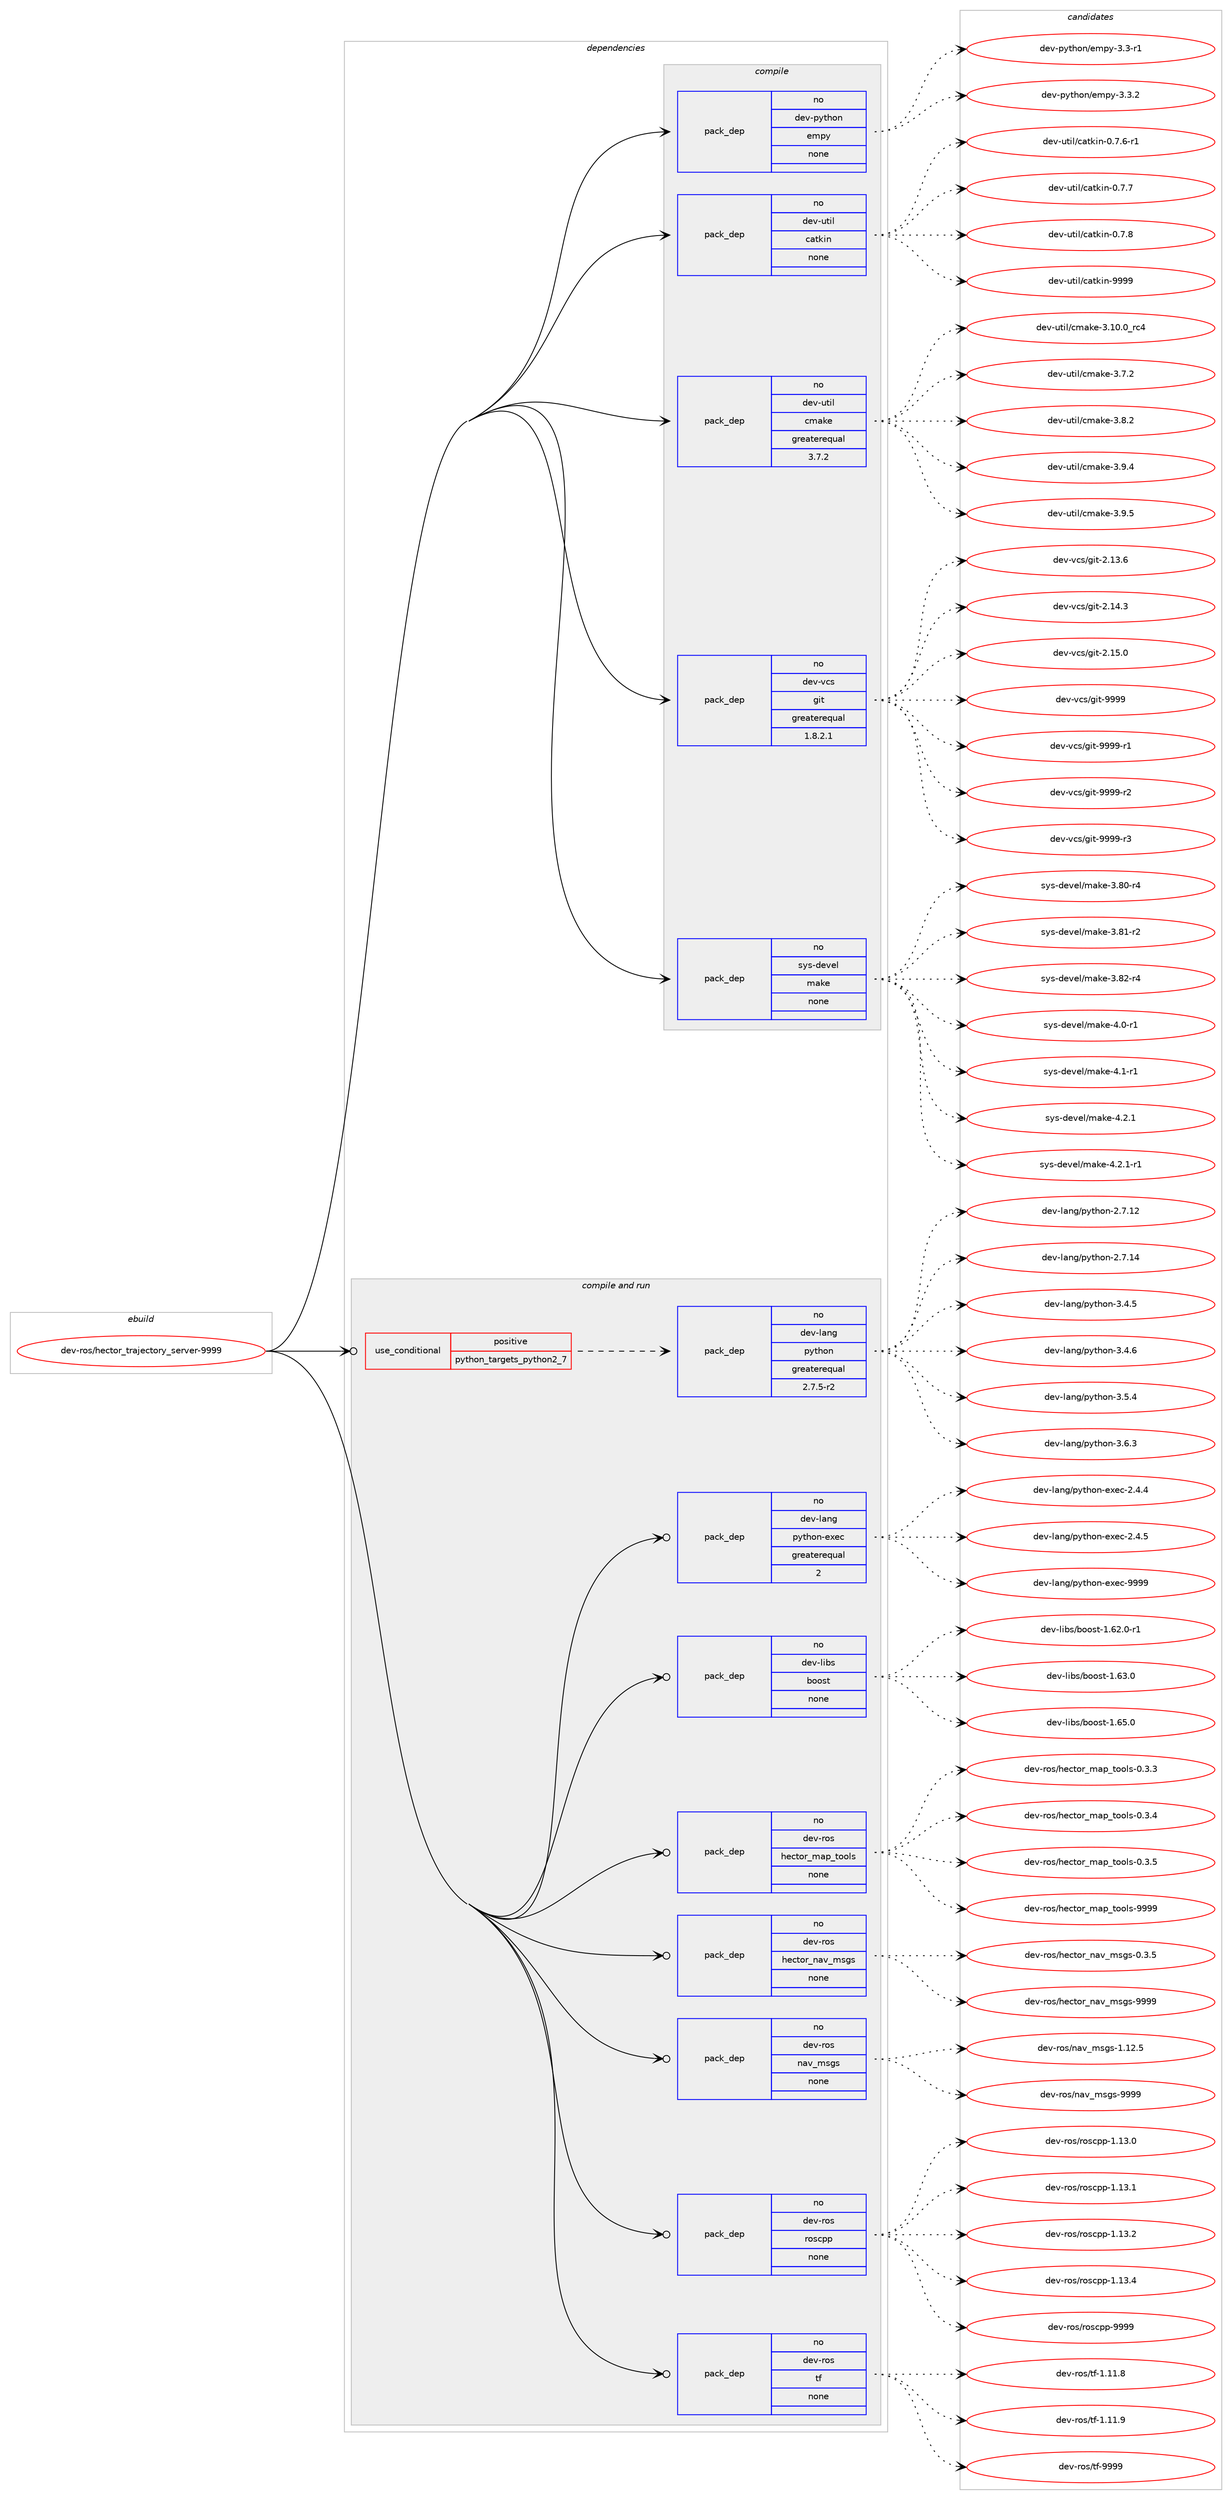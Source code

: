 digraph prolog {

# *************
# Graph options
# *************

newrank=true;
concentrate=true;
compound=true;
graph [rankdir=LR,fontname=Helvetica,fontsize=10,ranksep=1.5];#, ranksep=2.5, nodesep=0.2];
edge  [arrowhead=vee];
node  [fontname=Helvetica,fontsize=10];

# **********
# The ebuild
# **********

subgraph cluster_leftcol {
color=gray;
rank=same;
label=<<i>ebuild</i>>;
id [label="dev-ros/hector_trajectory_server-9999", color=red, width=4, href="../dev-ros/hector_trajectory_server-9999.svg"];
}

# ****************
# The dependencies
# ****************

subgraph cluster_midcol {
color=gray;
label=<<i>dependencies</i>>;
subgraph cluster_compile {
fillcolor="#eeeeee";
style=filled;
label=<<i>compile</i>>;
subgraph pack152927 {
dependency202401 [label=<<TABLE BORDER="0" CELLBORDER="1" CELLSPACING="0" CELLPADDING="4" WIDTH="220"><TR><TD ROWSPAN="6" CELLPADDING="30">pack_dep</TD></TR><TR><TD WIDTH="110">no</TD></TR><TR><TD>dev-python</TD></TR><TR><TD>empy</TD></TR><TR><TD>none</TD></TR><TR><TD></TD></TR></TABLE>>, shape=none, color=blue];
}
id:e -> dependency202401:w [weight=20,style="solid",arrowhead="vee"];
subgraph pack152928 {
dependency202402 [label=<<TABLE BORDER="0" CELLBORDER="1" CELLSPACING="0" CELLPADDING="4" WIDTH="220"><TR><TD ROWSPAN="6" CELLPADDING="30">pack_dep</TD></TR><TR><TD WIDTH="110">no</TD></TR><TR><TD>dev-util</TD></TR><TR><TD>catkin</TD></TR><TR><TD>none</TD></TR><TR><TD></TD></TR></TABLE>>, shape=none, color=blue];
}
id:e -> dependency202402:w [weight=20,style="solid",arrowhead="vee"];
subgraph pack152929 {
dependency202403 [label=<<TABLE BORDER="0" CELLBORDER="1" CELLSPACING="0" CELLPADDING="4" WIDTH="220"><TR><TD ROWSPAN="6" CELLPADDING="30">pack_dep</TD></TR><TR><TD WIDTH="110">no</TD></TR><TR><TD>dev-util</TD></TR><TR><TD>cmake</TD></TR><TR><TD>greaterequal</TD></TR><TR><TD>3.7.2</TD></TR></TABLE>>, shape=none, color=blue];
}
id:e -> dependency202403:w [weight=20,style="solid",arrowhead="vee"];
subgraph pack152930 {
dependency202404 [label=<<TABLE BORDER="0" CELLBORDER="1" CELLSPACING="0" CELLPADDING="4" WIDTH="220"><TR><TD ROWSPAN="6" CELLPADDING="30">pack_dep</TD></TR><TR><TD WIDTH="110">no</TD></TR><TR><TD>dev-vcs</TD></TR><TR><TD>git</TD></TR><TR><TD>greaterequal</TD></TR><TR><TD>1.8.2.1</TD></TR></TABLE>>, shape=none, color=blue];
}
id:e -> dependency202404:w [weight=20,style="solid",arrowhead="vee"];
subgraph pack152931 {
dependency202405 [label=<<TABLE BORDER="0" CELLBORDER="1" CELLSPACING="0" CELLPADDING="4" WIDTH="220"><TR><TD ROWSPAN="6" CELLPADDING="30">pack_dep</TD></TR><TR><TD WIDTH="110">no</TD></TR><TR><TD>sys-devel</TD></TR><TR><TD>make</TD></TR><TR><TD>none</TD></TR><TR><TD></TD></TR></TABLE>>, shape=none, color=blue];
}
id:e -> dependency202405:w [weight=20,style="solid",arrowhead="vee"];
}
subgraph cluster_compileandrun {
fillcolor="#eeeeee";
style=filled;
label=<<i>compile and run</i>>;
subgraph cond45487 {
dependency202406 [label=<<TABLE BORDER="0" CELLBORDER="1" CELLSPACING="0" CELLPADDING="4"><TR><TD ROWSPAN="3" CELLPADDING="10">use_conditional</TD></TR><TR><TD>positive</TD></TR><TR><TD>python_targets_python2_7</TD></TR></TABLE>>, shape=none, color=red];
subgraph pack152932 {
dependency202407 [label=<<TABLE BORDER="0" CELLBORDER="1" CELLSPACING="0" CELLPADDING="4" WIDTH="220"><TR><TD ROWSPAN="6" CELLPADDING="30">pack_dep</TD></TR><TR><TD WIDTH="110">no</TD></TR><TR><TD>dev-lang</TD></TR><TR><TD>python</TD></TR><TR><TD>greaterequal</TD></TR><TR><TD>2.7.5-r2</TD></TR></TABLE>>, shape=none, color=blue];
}
dependency202406:e -> dependency202407:w [weight=20,style="dashed",arrowhead="vee"];
}
id:e -> dependency202406:w [weight=20,style="solid",arrowhead="odotvee"];
subgraph pack152933 {
dependency202408 [label=<<TABLE BORDER="0" CELLBORDER="1" CELLSPACING="0" CELLPADDING="4" WIDTH="220"><TR><TD ROWSPAN="6" CELLPADDING="30">pack_dep</TD></TR><TR><TD WIDTH="110">no</TD></TR><TR><TD>dev-lang</TD></TR><TR><TD>python-exec</TD></TR><TR><TD>greaterequal</TD></TR><TR><TD>2</TD></TR></TABLE>>, shape=none, color=blue];
}
id:e -> dependency202408:w [weight=20,style="solid",arrowhead="odotvee"];
subgraph pack152934 {
dependency202409 [label=<<TABLE BORDER="0" CELLBORDER="1" CELLSPACING="0" CELLPADDING="4" WIDTH="220"><TR><TD ROWSPAN="6" CELLPADDING="30">pack_dep</TD></TR><TR><TD WIDTH="110">no</TD></TR><TR><TD>dev-libs</TD></TR><TR><TD>boost</TD></TR><TR><TD>none</TD></TR><TR><TD></TD></TR></TABLE>>, shape=none, color=blue];
}
id:e -> dependency202409:w [weight=20,style="solid",arrowhead="odotvee"];
subgraph pack152935 {
dependency202410 [label=<<TABLE BORDER="0" CELLBORDER="1" CELLSPACING="0" CELLPADDING="4" WIDTH="220"><TR><TD ROWSPAN="6" CELLPADDING="30">pack_dep</TD></TR><TR><TD WIDTH="110">no</TD></TR><TR><TD>dev-ros</TD></TR><TR><TD>hector_map_tools</TD></TR><TR><TD>none</TD></TR><TR><TD></TD></TR></TABLE>>, shape=none, color=blue];
}
id:e -> dependency202410:w [weight=20,style="solid",arrowhead="odotvee"];
subgraph pack152936 {
dependency202411 [label=<<TABLE BORDER="0" CELLBORDER="1" CELLSPACING="0" CELLPADDING="4" WIDTH="220"><TR><TD ROWSPAN="6" CELLPADDING="30">pack_dep</TD></TR><TR><TD WIDTH="110">no</TD></TR><TR><TD>dev-ros</TD></TR><TR><TD>hector_nav_msgs</TD></TR><TR><TD>none</TD></TR><TR><TD></TD></TR></TABLE>>, shape=none, color=blue];
}
id:e -> dependency202411:w [weight=20,style="solid",arrowhead="odotvee"];
subgraph pack152937 {
dependency202412 [label=<<TABLE BORDER="0" CELLBORDER="1" CELLSPACING="0" CELLPADDING="4" WIDTH="220"><TR><TD ROWSPAN="6" CELLPADDING="30">pack_dep</TD></TR><TR><TD WIDTH="110">no</TD></TR><TR><TD>dev-ros</TD></TR><TR><TD>nav_msgs</TD></TR><TR><TD>none</TD></TR><TR><TD></TD></TR></TABLE>>, shape=none, color=blue];
}
id:e -> dependency202412:w [weight=20,style="solid",arrowhead="odotvee"];
subgraph pack152938 {
dependency202413 [label=<<TABLE BORDER="0" CELLBORDER="1" CELLSPACING="0" CELLPADDING="4" WIDTH="220"><TR><TD ROWSPAN="6" CELLPADDING="30">pack_dep</TD></TR><TR><TD WIDTH="110">no</TD></TR><TR><TD>dev-ros</TD></TR><TR><TD>roscpp</TD></TR><TR><TD>none</TD></TR><TR><TD></TD></TR></TABLE>>, shape=none, color=blue];
}
id:e -> dependency202413:w [weight=20,style="solid",arrowhead="odotvee"];
subgraph pack152939 {
dependency202414 [label=<<TABLE BORDER="0" CELLBORDER="1" CELLSPACING="0" CELLPADDING="4" WIDTH="220"><TR><TD ROWSPAN="6" CELLPADDING="30">pack_dep</TD></TR><TR><TD WIDTH="110">no</TD></TR><TR><TD>dev-ros</TD></TR><TR><TD>tf</TD></TR><TR><TD>none</TD></TR><TR><TD></TD></TR></TABLE>>, shape=none, color=blue];
}
id:e -> dependency202414:w [weight=20,style="solid",arrowhead="odotvee"];
}
subgraph cluster_run {
fillcolor="#eeeeee";
style=filled;
label=<<i>run</i>>;
}
}

# **************
# The candidates
# **************

subgraph cluster_choices {
rank=same;
color=gray;
label=<<i>candidates</i>>;

subgraph choice152927 {
color=black;
nodesep=1;
choice1001011184511212111610411111047101109112121455146514511449 [label="dev-python/empy-3.3-r1", color=red, width=4,href="../dev-python/empy-3.3-r1.svg"];
choice1001011184511212111610411111047101109112121455146514650 [label="dev-python/empy-3.3.2", color=red, width=4,href="../dev-python/empy-3.3.2.svg"];
dependency202401:e -> choice1001011184511212111610411111047101109112121455146514511449:w [style=dotted,weight="100"];
dependency202401:e -> choice1001011184511212111610411111047101109112121455146514650:w [style=dotted,weight="100"];
}
subgraph choice152928 {
color=black;
nodesep=1;
choice100101118451171161051084799971161071051104548465546544511449 [label="dev-util/catkin-0.7.6-r1", color=red, width=4,href="../dev-util/catkin-0.7.6-r1.svg"];
choice10010111845117116105108479997116107105110454846554655 [label="dev-util/catkin-0.7.7", color=red, width=4,href="../dev-util/catkin-0.7.7.svg"];
choice10010111845117116105108479997116107105110454846554656 [label="dev-util/catkin-0.7.8", color=red, width=4,href="../dev-util/catkin-0.7.8.svg"];
choice100101118451171161051084799971161071051104557575757 [label="dev-util/catkin-9999", color=red, width=4,href="../dev-util/catkin-9999.svg"];
dependency202402:e -> choice100101118451171161051084799971161071051104548465546544511449:w [style=dotted,weight="100"];
dependency202402:e -> choice10010111845117116105108479997116107105110454846554655:w [style=dotted,weight="100"];
dependency202402:e -> choice10010111845117116105108479997116107105110454846554656:w [style=dotted,weight="100"];
dependency202402:e -> choice100101118451171161051084799971161071051104557575757:w [style=dotted,weight="100"];
}
subgraph choice152929 {
color=black;
nodesep=1;
choice1001011184511711610510847991099710710145514649484648951149952 [label="dev-util/cmake-3.10.0_rc4", color=red, width=4,href="../dev-util/cmake-3.10.0_rc4.svg"];
choice10010111845117116105108479910997107101455146554650 [label="dev-util/cmake-3.7.2", color=red, width=4,href="../dev-util/cmake-3.7.2.svg"];
choice10010111845117116105108479910997107101455146564650 [label="dev-util/cmake-3.8.2", color=red, width=4,href="../dev-util/cmake-3.8.2.svg"];
choice10010111845117116105108479910997107101455146574652 [label="dev-util/cmake-3.9.4", color=red, width=4,href="../dev-util/cmake-3.9.4.svg"];
choice10010111845117116105108479910997107101455146574653 [label="dev-util/cmake-3.9.5", color=red, width=4,href="../dev-util/cmake-3.9.5.svg"];
dependency202403:e -> choice1001011184511711610510847991099710710145514649484648951149952:w [style=dotted,weight="100"];
dependency202403:e -> choice10010111845117116105108479910997107101455146554650:w [style=dotted,weight="100"];
dependency202403:e -> choice10010111845117116105108479910997107101455146564650:w [style=dotted,weight="100"];
dependency202403:e -> choice10010111845117116105108479910997107101455146574652:w [style=dotted,weight="100"];
dependency202403:e -> choice10010111845117116105108479910997107101455146574653:w [style=dotted,weight="100"];
}
subgraph choice152930 {
color=black;
nodesep=1;
choice10010111845118991154710310511645504649514654 [label="dev-vcs/git-2.13.6", color=red, width=4,href="../dev-vcs/git-2.13.6.svg"];
choice10010111845118991154710310511645504649524651 [label="dev-vcs/git-2.14.3", color=red, width=4,href="../dev-vcs/git-2.14.3.svg"];
choice10010111845118991154710310511645504649534648 [label="dev-vcs/git-2.15.0", color=red, width=4,href="../dev-vcs/git-2.15.0.svg"];
choice1001011184511899115471031051164557575757 [label="dev-vcs/git-9999", color=red, width=4,href="../dev-vcs/git-9999.svg"];
choice10010111845118991154710310511645575757574511449 [label="dev-vcs/git-9999-r1", color=red, width=4,href="../dev-vcs/git-9999-r1.svg"];
choice10010111845118991154710310511645575757574511450 [label="dev-vcs/git-9999-r2", color=red, width=4,href="../dev-vcs/git-9999-r2.svg"];
choice10010111845118991154710310511645575757574511451 [label="dev-vcs/git-9999-r3", color=red, width=4,href="../dev-vcs/git-9999-r3.svg"];
dependency202404:e -> choice10010111845118991154710310511645504649514654:w [style=dotted,weight="100"];
dependency202404:e -> choice10010111845118991154710310511645504649524651:w [style=dotted,weight="100"];
dependency202404:e -> choice10010111845118991154710310511645504649534648:w [style=dotted,weight="100"];
dependency202404:e -> choice1001011184511899115471031051164557575757:w [style=dotted,weight="100"];
dependency202404:e -> choice10010111845118991154710310511645575757574511449:w [style=dotted,weight="100"];
dependency202404:e -> choice10010111845118991154710310511645575757574511450:w [style=dotted,weight="100"];
dependency202404:e -> choice10010111845118991154710310511645575757574511451:w [style=dotted,weight="100"];
}
subgraph choice152931 {
color=black;
nodesep=1;
choice11512111545100101118101108471099710710145514656484511452 [label="sys-devel/make-3.80-r4", color=red, width=4,href="../sys-devel/make-3.80-r4.svg"];
choice11512111545100101118101108471099710710145514656494511450 [label="sys-devel/make-3.81-r2", color=red, width=4,href="../sys-devel/make-3.81-r2.svg"];
choice11512111545100101118101108471099710710145514656504511452 [label="sys-devel/make-3.82-r4", color=red, width=4,href="../sys-devel/make-3.82-r4.svg"];
choice115121115451001011181011084710997107101455246484511449 [label="sys-devel/make-4.0-r1", color=red, width=4,href="../sys-devel/make-4.0-r1.svg"];
choice115121115451001011181011084710997107101455246494511449 [label="sys-devel/make-4.1-r1", color=red, width=4,href="../sys-devel/make-4.1-r1.svg"];
choice115121115451001011181011084710997107101455246504649 [label="sys-devel/make-4.2.1", color=red, width=4,href="../sys-devel/make-4.2.1.svg"];
choice1151211154510010111810110847109971071014552465046494511449 [label="sys-devel/make-4.2.1-r1", color=red, width=4,href="../sys-devel/make-4.2.1-r1.svg"];
dependency202405:e -> choice11512111545100101118101108471099710710145514656484511452:w [style=dotted,weight="100"];
dependency202405:e -> choice11512111545100101118101108471099710710145514656494511450:w [style=dotted,weight="100"];
dependency202405:e -> choice11512111545100101118101108471099710710145514656504511452:w [style=dotted,weight="100"];
dependency202405:e -> choice115121115451001011181011084710997107101455246484511449:w [style=dotted,weight="100"];
dependency202405:e -> choice115121115451001011181011084710997107101455246494511449:w [style=dotted,weight="100"];
dependency202405:e -> choice115121115451001011181011084710997107101455246504649:w [style=dotted,weight="100"];
dependency202405:e -> choice1151211154510010111810110847109971071014552465046494511449:w [style=dotted,weight="100"];
}
subgraph choice152932 {
color=black;
nodesep=1;
choice10010111845108971101034711212111610411111045504655464950 [label="dev-lang/python-2.7.12", color=red, width=4,href="../dev-lang/python-2.7.12.svg"];
choice10010111845108971101034711212111610411111045504655464952 [label="dev-lang/python-2.7.14", color=red, width=4,href="../dev-lang/python-2.7.14.svg"];
choice100101118451089711010347112121116104111110455146524653 [label="dev-lang/python-3.4.5", color=red, width=4,href="../dev-lang/python-3.4.5.svg"];
choice100101118451089711010347112121116104111110455146524654 [label="dev-lang/python-3.4.6", color=red, width=4,href="../dev-lang/python-3.4.6.svg"];
choice100101118451089711010347112121116104111110455146534652 [label="dev-lang/python-3.5.4", color=red, width=4,href="../dev-lang/python-3.5.4.svg"];
choice100101118451089711010347112121116104111110455146544651 [label="dev-lang/python-3.6.3", color=red, width=4,href="../dev-lang/python-3.6.3.svg"];
dependency202407:e -> choice10010111845108971101034711212111610411111045504655464950:w [style=dotted,weight="100"];
dependency202407:e -> choice10010111845108971101034711212111610411111045504655464952:w [style=dotted,weight="100"];
dependency202407:e -> choice100101118451089711010347112121116104111110455146524653:w [style=dotted,weight="100"];
dependency202407:e -> choice100101118451089711010347112121116104111110455146524654:w [style=dotted,weight="100"];
dependency202407:e -> choice100101118451089711010347112121116104111110455146534652:w [style=dotted,weight="100"];
dependency202407:e -> choice100101118451089711010347112121116104111110455146544651:w [style=dotted,weight="100"];
}
subgraph choice152933 {
color=black;
nodesep=1;
choice1001011184510897110103471121211161041111104510112010199455046524652 [label="dev-lang/python-exec-2.4.4", color=red, width=4,href="../dev-lang/python-exec-2.4.4.svg"];
choice1001011184510897110103471121211161041111104510112010199455046524653 [label="dev-lang/python-exec-2.4.5", color=red, width=4,href="../dev-lang/python-exec-2.4.5.svg"];
choice10010111845108971101034711212111610411111045101120101994557575757 [label="dev-lang/python-exec-9999", color=red, width=4,href="../dev-lang/python-exec-9999.svg"];
dependency202408:e -> choice1001011184510897110103471121211161041111104510112010199455046524652:w [style=dotted,weight="100"];
dependency202408:e -> choice1001011184510897110103471121211161041111104510112010199455046524653:w [style=dotted,weight="100"];
dependency202408:e -> choice10010111845108971101034711212111610411111045101120101994557575757:w [style=dotted,weight="100"];
}
subgraph choice152934 {
color=black;
nodesep=1;
choice10010111845108105981154798111111115116454946545046484511449 [label="dev-libs/boost-1.62.0-r1", color=red, width=4,href="../dev-libs/boost-1.62.0-r1.svg"];
choice1001011184510810598115479811111111511645494654514648 [label="dev-libs/boost-1.63.0", color=red, width=4,href="../dev-libs/boost-1.63.0.svg"];
choice1001011184510810598115479811111111511645494654534648 [label="dev-libs/boost-1.65.0", color=red, width=4,href="../dev-libs/boost-1.65.0.svg"];
dependency202409:e -> choice10010111845108105981154798111111115116454946545046484511449:w [style=dotted,weight="100"];
dependency202409:e -> choice1001011184510810598115479811111111511645494654514648:w [style=dotted,weight="100"];
dependency202409:e -> choice1001011184510810598115479811111111511645494654534648:w [style=dotted,weight="100"];
}
subgraph choice152935 {
color=black;
nodesep=1;
choice100101118451141111154710410199116111114951099711295116111111108115454846514651 [label="dev-ros/hector_map_tools-0.3.3", color=red, width=4,href="../dev-ros/hector_map_tools-0.3.3.svg"];
choice100101118451141111154710410199116111114951099711295116111111108115454846514652 [label="dev-ros/hector_map_tools-0.3.4", color=red, width=4,href="../dev-ros/hector_map_tools-0.3.4.svg"];
choice100101118451141111154710410199116111114951099711295116111111108115454846514653 [label="dev-ros/hector_map_tools-0.3.5", color=red, width=4,href="../dev-ros/hector_map_tools-0.3.5.svg"];
choice1001011184511411111547104101991161111149510997112951161111111081154557575757 [label="dev-ros/hector_map_tools-9999", color=red, width=4,href="../dev-ros/hector_map_tools-9999.svg"];
dependency202410:e -> choice100101118451141111154710410199116111114951099711295116111111108115454846514651:w [style=dotted,weight="100"];
dependency202410:e -> choice100101118451141111154710410199116111114951099711295116111111108115454846514652:w [style=dotted,weight="100"];
dependency202410:e -> choice100101118451141111154710410199116111114951099711295116111111108115454846514653:w [style=dotted,weight="100"];
dependency202410:e -> choice1001011184511411111547104101991161111149510997112951161111111081154557575757:w [style=dotted,weight="100"];
}
subgraph choice152936 {
color=black;
nodesep=1;
choice100101118451141111154710410199116111114951109711895109115103115454846514653 [label="dev-ros/hector_nav_msgs-0.3.5", color=red, width=4,href="../dev-ros/hector_nav_msgs-0.3.5.svg"];
choice1001011184511411111547104101991161111149511097118951091151031154557575757 [label="dev-ros/hector_nav_msgs-9999", color=red, width=4,href="../dev-ros/hector_nav_msgs-9999.svg"];
dependency202411:e -> choice100101118451141111154710410199116111114951109711895109115103115454846514653:w [style=dotted,weight="100"];
dependency202411:e -> choice1001011184511411111547104101991161111149511097118951091151031154557575757:w [style=dotted,weight="100"];
}
subgraph choice152937 {
color=black;
nodesep=1;
choice1001011184511411111547110971189510911510311545494649504653 [label="dev-ros/nav_msgs-1.12.5", color=red, width=4,href="../dev-ros/nav_msgs-1.12.5.svg"];
choice100101118451141111154711097118951091151031154557575757 [label="dev-ros/nav_msgs-9999", color=red, width=4,href="../dev-ros/nav_msgs-9999.svg"];
dependency202412:e -> choice1001011184511411111547110971189510911510311545494649504653:w [style=dotted,weight="100"];
dependency202412:e -> choice100101118451141111154711097118951091151031154557575757:w [style=dotted,weight="100"];
}
subgraph choice152938 {
color=black;
nodesep=1;
choice10010111845114111115471141111159911211245494649514648 [label="dev-ros/roscpp-1.13.0", color=red, width=4,href="../dev-ros/roscpp-1.13.0.svg"];
choice10010111845114111115471141111159911211245494649514649 [label="dev-ros/roscpp-1.13.1", color=red, width=4,href="../dev-ros/roscpp-1.13.1.svg"];
choice10010111845114111115471141111159911211245494649514650 [label="dev-ros/roscpp-1.13.2", color=red, width=4,href="../dev-ros/roscpp-1.13.2.svg"];
choice10010111845114111115471141111159911211245494649514652 [label="dev-ros/roscpp-1.13.4", color=red, width=4,href="../dev-ros/roscpp-1.13.4.svg"];
choice1001011184511411111547114111115991121124557575757 [label="dev-ros/roscpp-9999", color=red, width=4,href="../dev-ros/roscpp-9999.svg"];
dependency202413:e -> choice10010111845114111115471141111159911211245494649514648:w [style=dotted,weight="100"];
dependency202413:e -> choice10010111845114111115471141111159911211245494649514649:w [style=dotted,weight="100"];
dependency202413:e -> choice10010111845114111115471141111159911211245494649514650:w [style=dotted,weight="100"];
dependency202413:e -> choice10010111845114111115471141111159911211245494649514652:w [style=dotted,weight="100"];
dependency202413:e -> choice1001011184511411111547114111115991121124557575757:w [style=dotted,weight="100"];
}
subgraph choice152939 {
color=black;
nodesep=1;
choice100101118451141111154711610245494649494656 [label="dev-ros/tf-1.11.8", color=red, width=4,href="../dev-ros/tf-1.11.8.svg"];
choice100101118451141111154711610245494649494657 [label="dev-ros/tf-1.11.9", color=red, width=4,href="../dev-ros/tf-1.11.9.svg"];
choice10010111845114111115471161024557575757 [label="dev-ros/tf-9999", color=red, width=4,href="../dev-ros/tf-9999.svg"];
dependency202414:e -> choice100101118451141111154711610245494649494656:w [style=dotted,weight="100"];
dependency202414:e -> choice100101118451141111154711610245494649494657:w [style=dotted,weight="100"];
dependency202414:e -> choice10010111845114111115471161024557575757:w [style=dotted,weight="100"];
}
}

}
